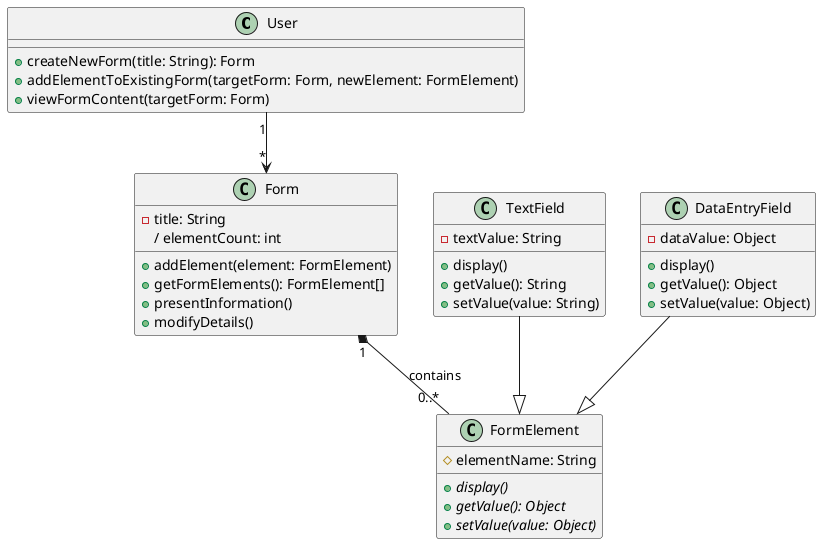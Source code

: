 @startuml

class User {
  + createNewForm(title: String): Form
  + addElementToExistingForm(targetForm: Form, newElement: FormElement)
  + viewFormContent(targetForm: Form)
}

class Form {
  - title: String
  / elementCount: int
  + addElement(element: FormElement)
  + getFormElements(): FormElement[]
  + presentInformation()
  + modifyDetails()
}

class FormElement {
  # elementName: String
  + {abstract} display()
  + {abstract} getValue(): Object
  + {abstract} setValue(value: Object)
}

class TextField {
  - textValue: String
  + display()
  + getValue(): String
  + setValue(value: String)
}

class DataEntryField {
  - dataValue: Object
  + display()
  + getValue(): Object
  + setValue(value: Object)
}

User "1" --> "*" Form
Form "1" *-- "0..*" FormElement : contains

TextField --|> FormElement
DataEntryField --|> FormElement

@enduml
